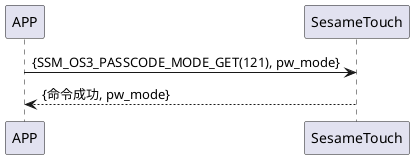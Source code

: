 @startuml
APP -> SesameTouch: {SSM_OS3_PASSCODE_MODE_GET(121), pw_mode}
SesameTouch --> APP: {命令成功, pw_mode}
@enduml
